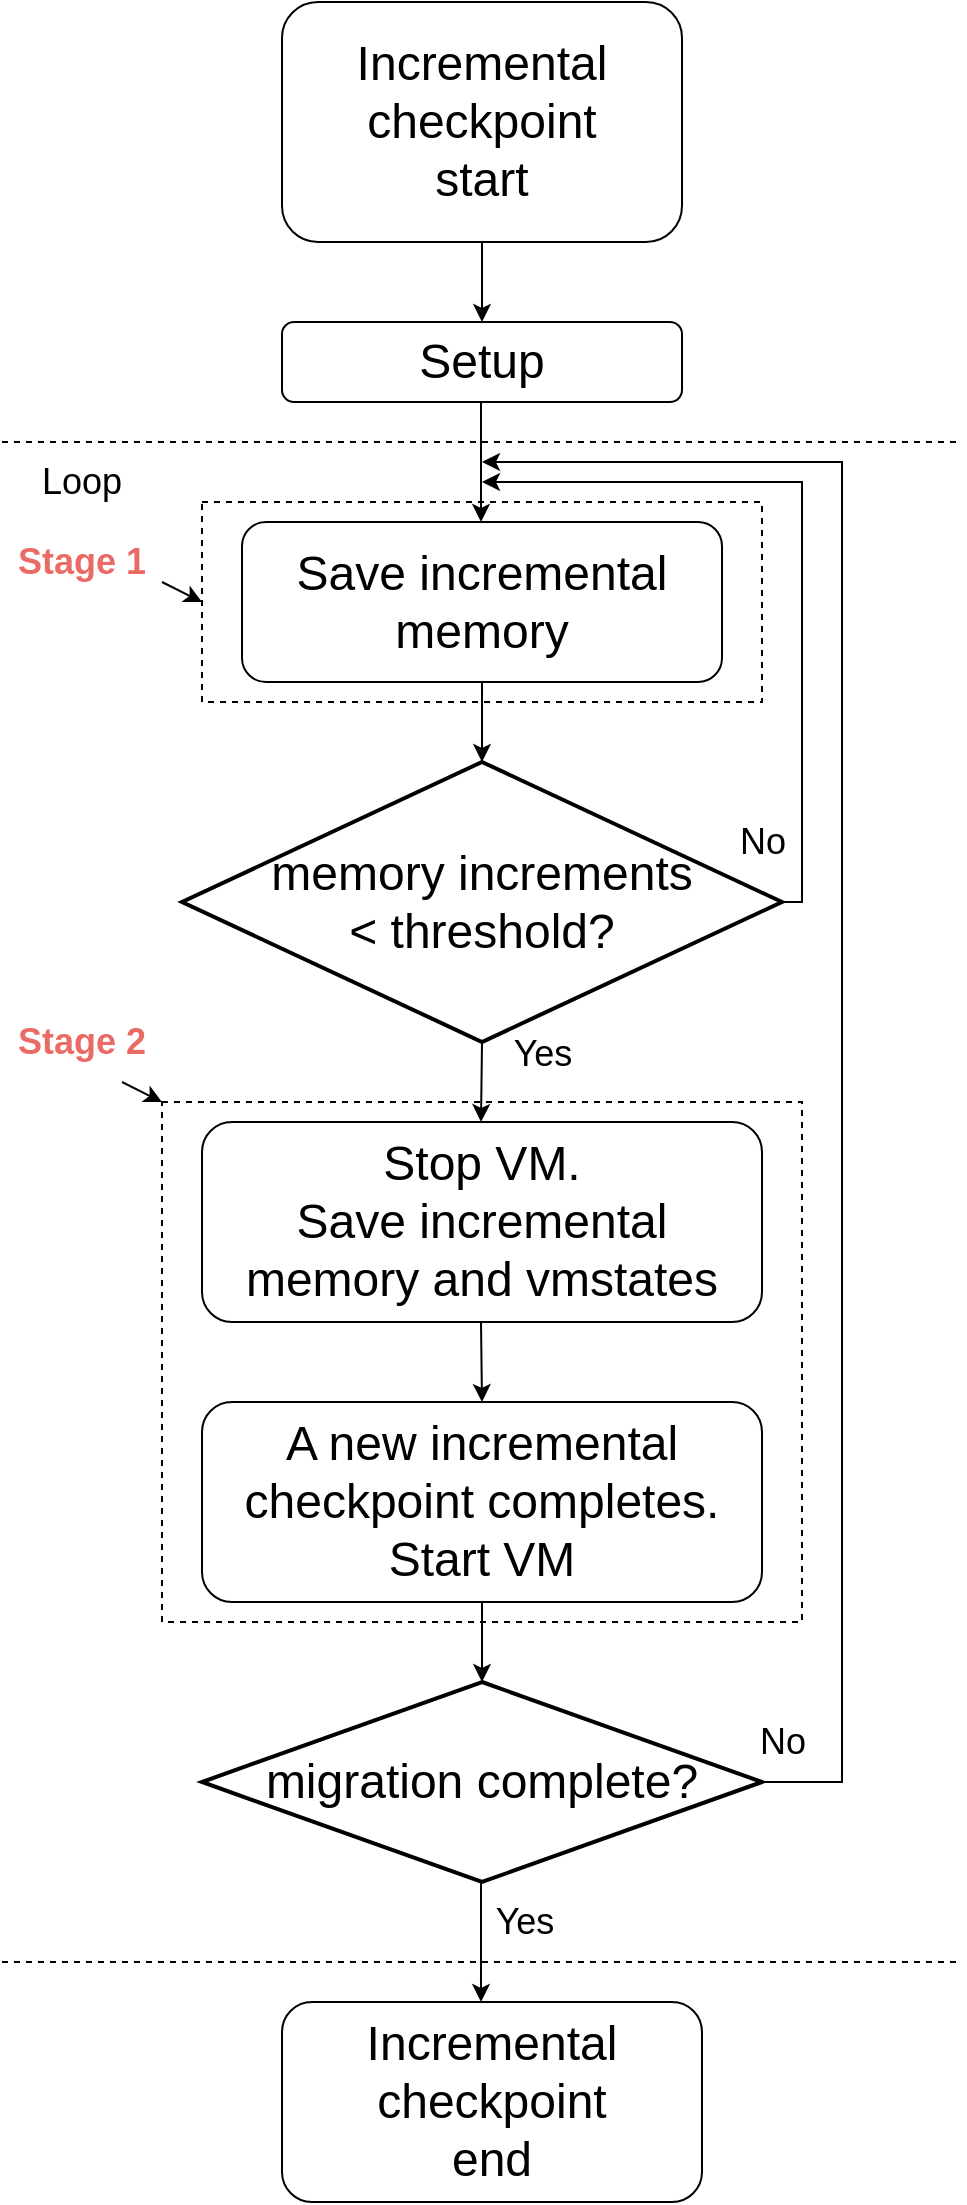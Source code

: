 <mxfile version="21.5.0" type="github">
  <diagram id="C5RBs43oDa-KdzZeNtuy" name="Page-1">
    <mxGraphModel dx="739" dy="470" grid="1" gridSize="10" guides="1" tooltips="1" connect="1" arrows="1" fold="1" page="1" pageScale="1" pageWidth="827" pageHeight="1169" math="0" shadow="0">
      <root>
        <mxCell id="WIyWlLk6GJQsqaUBKTNV-0" />
        <mxCell id="WIyWlLk6GJQsqaUBKTNV-1" parent="WIyWlLk6GJQsqaUBKTNV-0" />
        <mxCell id="QLr7s-B2L8XGsXLDNSKY-1" value="&lt;font style=&quot;font-size: 24px;&quot;&gt;Incremental&lt;br&gt;checkpoint&lt;br&gt;start&lt;/font&gt;" style="rounded=1;whiteSpace=wrap;html=1;" parent="WIyWlLk6GJQsqaUBKTNV-1" vertex="1">
          <mxGeometry x="300" y="60" width="200" height="120" as="geometry" />
        </mxCell>
        <mxCell id="QLr7s-B2L8XGsXLDNSKY-2" value="" style="endArrow=classic;html=1;rounded=0;exitX=0.5;exitY=1;exitDx=0;exitDy=0;entryX=0.5;entryY=0;entryDx=0;entryDy=0;" parent="WIyWlLk6GJQsqaUBKTNV-1" source="QLr7s-B2L8XGsXLDNSKY-1" target="QLr7s-B2L8XGsXLDNSKY-3" edge="1">
          <mxGeometry width="50" height="50" relative="1" as="geometry">
            <mxPoint x="390" y="260" as="sourcePoint" />
            <mxPoint x="400" y="170" as="targetPoint" />
          </mxGeometry>
        </mxCell>
        <mxCell id="QLr7s-B2L8XGsXLDNSKY-3" value="&lt;font style=&quot;font-size: 24px;&quot;&gt;Setup&lt;/font&gt;" style="rounded=1;whiteSpace=wrap;html=1;" parent="WIyWlLk6GJQsqaUBKTNV-1" vertex="1">
          <mxGeometry x="300" y="220" width="200" height="40" as="geometry" />
        </mxCell>
        <mxCell id="QLr7s-B2L8XGsXLDNSKY-4" value="" style="endArrow=classic;html=1;rounded=0;exitX=0.5;exitY=1;exitDx=0;exitDy=0;entryX=0.5;entryY=0;entryDx=0;entryDy=0;" parent="WIyWlLk6GJQsqaUBKTNV-1" edge="1">
          <mxGeometry width="50" height="50" relative="1" as="geometry">
            <mxPoint x="399.5" y="260" as="sourcePoint" />
            <mxPoint x="399.5" y="320" as="targetPoint" />
          </mxGeometry>
        </mxCell>
        <mxCell id="QLr7s-B2L8XGsXLDNSKY-5" value="&lt;font style=&quot;font-size: 24px;&quot;&gt;Save incremental memory&lt;/font&gt;" style="rounded=1;whiteSpace=wrap;html=1;" parent="WIyWlLk6GJQsqaUBKTNV-1" vertex="1">
          <mxGeometry x="280" y="320" width="240" height="80" as="geometry" />
        </mxCell>
        <mxCell id="QLr7s-B2L8XGsXLDNSKY-6" value="" style="endArrow=none;dashed=1;html=1;rounded=0;" parent="WIyWlLk6GJQsqaUBKTNV-1" edge="1">
          <mxGeometry width="50" height="50" relative="1" as="geometry">
            <mxPoint x="160" y="280" as="sourcePoint" />
            <mxPoint x="640" y="280" as="targetPoint" />
          </mxGeometry>
        </mxCell>
        <mxCell id="QLr7s-B2L8XGsXLDNSKY-7" value="" style="endArrow=classic;html=1;rounded=0;exitX=0.5;exitY=1;exitDx=0;exitDy=0;entryX=0.5;entryY=0;entryDx=0;entryDy=0;entryPerimeter=0;" parent="WIyWlLk6GJQsqaUBKTNV-1" edge="1" target="QLr7s-B2L8XGsXLDNSKY-8">
          <mxGeometry width="50" height="50" relative="1" as="geometry">
            <mxPoint x="400" y="400" as="sourcePoint" />
            <mxPoint x="400" y="460" as="targetPoint" />
          </mxGeometry>
        </mxCell>
        <mxCell id="QLr7s-B2L8XGsXLDNSKY-8" value="&lt;font style=&quot;font-size: 24px;&quot;&gt;memory increments&lt;br&gt;&amp;lt; threshold?&lt;/font&gt;" style="strokeWidth=2;html=1;shape=mxgraph.flowchart.decision;whiteSpace=wrap;" parent="WIyWlLk6GJQsqaUBKTNV-1" vertex="1">
          <mxGeometry x="250" y="440" width="300" height="140" as="geometry" />
        </mxCell>
        <mxCell id="QLr7s-B2L8XGsXLDNSKY-9" value="" style="endArrow=classic;html=1;rounded=0;" parent="WIyWlLk6GJQsqaUBKTNV-1" edge="1">
          <mxGeometry width="50" height="50" relative="1" as="geometry">
            <mxPoint x="550" y="510" as="sourcePoint" />
            <mxPoint x="400" y="300" as="targetPoint" />
            <Array as="points">
              <mxPoint x="560" y="510" />
              <mxPoint x="560" y="300" />
            </Array>
          </mxGeometry>
        </mxCell>
        <mxCell id="QLr7s-B2L8XGsXLDNSKY-10" value="&lt;font style=&quot;font-size: 18px;&quot;&gt;No&lt;/font&gt;" style="edgeLabel;html=1;align=center;verticalAlign=middle;resizable=0;points=[];" parent="QLr7s-B2L8XGsXLDNSKY-9" vertex="1" connectable="0">
          <mxGeometry x="-0.498" y="2" relative="1" as="geometry">
            <mxPoint x="-18" y="55" as="offset" />
          </mxGeometry>
        </mxCell>
        <mxCell id="QLr7s-B2L8XGsXLDNSKY-11" value="" style="endArrow=classic;html=1;rounded=0;entryX=0.5;entryY=0;entryDx=0;entryDy=0;" parent="WIyWlLk6GJQsqaUBKTNV-1" edge="1">
          <mxGeometry width="50" height="50" relative="1" as="geometry">
            <mxPoint x="400" y="580" as="sourcePoint" />
            <mxPoint x="399.5" y="620" as="targetPoint" />
          </mxGeometry>
        </mxCell>
        <mxCell id="QLr7s-B2L8XGsXLDNSKY-12" value="&lt;font style=&quot;font-size: 18px;&quot;&gt;Yes&lt;/font&gt;" style="edgeLabel;html=1;align=center;verticalAlign=middle;resizable=0;points=[];" parent="QLr7s-B2L8XGsXLDNSKY-11" vertex="1" connectable="0">
          <mxGeometry x="-0.533" y="1" relative="1" as="geometry">
            <mxPoint x="29" y="-4" as="offset" />
          </mxGeometry>
        </mxCell>
        <mxCell id="QLr7s-B2L8XGsXLDNSKY-13" value="&lt;font style=&quot;font-size: 24px;&quot;&gt;Stop VM.&lt;br&gt;Save incremental memory and vmstates&lt;/font&gt;" style="rounded=1;whiteSpace=wrap;html=1;" parent="WIyWlLk6GJQsqaUBKTNV-1" vertex="1">
          <mxGeometry x="260" y="620" width="280" height="100" as="geometry" />
        </mxCell>
        <mxCell id="QLr7s-B2L8XGsXLDNSKY-14" value="&lt;font style=&quot;font-size: 18px;&quot;&gt;Loop&lt;/font&gt;" style="text;html=1;strokeColor=none;fillColor=none;align=center;verticalAlign=middle;whiteSpace=wrap;rounded=0;" parent="WIyWlLk6GJQsqaUBKTNV-1" vertex="1">
          <mxGeometry x="160" y="280" width="80" height="40" as="geometry" />
        </mxCell>
        <mxCell id="QLr7s-B2L8XGsXLDNSKY-15" value="&lt;font color=&quot;#ea6b66&quot; style=&quot;font-size: 18px;&quot;&gt;&lt;b&gt;Stage 1&lt;/b&gt;&lt;/font&gt;" style="text;html=1;strokeColor=none;fillColor=none;align=center;verticalAlign=middle;whiteSpace=wrap;rounded=0;" parent="WIyWlLk6GJQsqaUBKTNV-1" vertex="1">
          <mxGeometry x="160" y="320" width="80" height="40" as="geometry" />
        </mxCell>
        <mxCell id="QLr7s-B2L8XGsXLDNSKY-16" value="&lt;font color=&quot;#ea6b66&quot; style=&quot;font-size: 18px;&quot;&gt;&lt;b&gt;Stage 2&lt;/b&gt;&lt;/font&gt;" style="text;html=1;strokeColor=none;fillColor=none;align=center;verticalAlign=middle;whiteSpace=wrap;rounded=0;" parent="WIyWlLk6GJQsqaUBKTNV-1" vertex="1">
          <mxGeometry x="160" y="560" width="80" height="40" as="geometry" />
        </mxCell>
        <mxCell id="QLr7s-B2L8XGsXLDNSKY-17" value="" style="endArrow=classic;html=1;rounded=0;entryX=0.5;entryY=0;entryDx=0;entryDy=0;" parent="WIyWlLk6GJQsqaUBKTNV-1" edge="1">
          <mxGeometry width="50" height="50" relative="1" as="geometry">
            <mxPoint x="400" y="860" as="sourcePoint" />
            <mxPoint x="400" y="900" as="targetPoint" />
          </mxGeometry>
        </mxCell>
        <mxCell id="QLr7s-B2L8XGsXLDNSKY-18" value="&lt;font style=&quot;font-size: 24px;&quot;&gt;migration complete?&lt;/font&gt;" style="strokeWidth=2;html=1;shape=mxgraph.flowchart.decision;whiteSpace=wrap;" parent="WIyWlLk6GJQsqaUBKTNV-1" vertex="1">
          <mxGeometry x="260" y="900" width="280" height="100" as="geometry" />
        </mxCell>
        <mxCell id="QLr7s-B2L8XGsXLDNSKY-19" value="" style="endArrow=classic;html=1;rounded=0;exitX=1;exitY=0.5;exitDx=0;exitDy=0;exitPerimeter=0;" parent="WIyWlLk6GJQsqaUBKTNV-1" source="QLr7s-B2L8XGsXLDNSKY-18" edge="1">
          <mxGeometry width="50" height="50" relative="1" as="geometry">
            <mxPoint x="520" y="500" as="sourcePoint" />
            <mxPoint x="400" y="290" as="targetPoint" />
            <Array as="points">
              <mxPoint x="580" y="950" />
              <mxPoint x="580" y="290" />
            </Array>
          </mxGeometry>
        </mxCell>
        <mxCell id="QLr7s-B2L8XGsXLDNSKY-20" value="&lt;font style=&quot;font-size: 18px;&quot;&gt;No&lt;/font&gt;" style="edgeLabel;html=1;align=center;verticalAlign=middle;resizable=0;points=[];" parent="QLr7s-B2L8XGsXLDNSKY-19" vertex="1" connectable="0">
          <mxGeometry x="-0.498" y="2" relative="1" as="geometry">
            <mxPoint x="-28" y="161" as="offset" />
          </mxGeometry>
        </mxCell>
        <mxCell id="QLr7s-B2L8XGsXLDNSKY-21" value="&lt;font style=&quot;font-size: 24px;&quot;&gt;A new incremental checkpoint completes.&lt;br&gt;Start VM&lt;/font&gt;" style="rounded=1;whiteSpace=wrap;html=1;" parent="WIyWlLk6GJQsqaUBKTNV-1" vertex="1">
          <mxGeometry x="260" y="760" width="280" height="100" as="geometry" />
        </mxCell>
        <mxCell id="QLr7s-B2L8XGsXLDNSKY-22" value="" style="endArrow=classic;html=1;rounded=0;exitX=0.5;exitY=1;exitDx=0;exitDy=0;" parent="WIyWlLk6GJQsqaUBKTNV-1" edge="1">
          <mxGeometry width="50" height="50" relative="1" as="geometry">
            <mxPoint x="399.5" y="720" as="sourcePoint" />
            <mxPoint x="400" y="760" as="targetPoint" />
          </mxGeometry>
        </mxCell>
        <mxCell id="QLr7s-B2L8XGsXLDNSKY-23" value="" style="endArrow=none;dashed=1;html=1;rounded=0;" parent="WIyWlLk6GJQsqaUBKTNV-1" edge="1">
          <mxGeometry width="50" height="50" relative="1" as="geometry">
            <mxPoint x="160" y="1040" as="sourcePoint" />
            <mxPoint x="640" y="1040" as="targetPoint" />
          </mxGeometry>
        </mxCell>
        <mxCell id="QLr7s-B2L8XGsXLDNSKY-24" value="" style="endArrow=classic;html=1;rounded=0;exitX=0.5;exitY=1;exitDx=0;exitDy=0;entryX=0.5;entryY=0;entryDx=0;entryDy=0;" parent="WIyWlLk6GJQsqaUBKTNV-1" edge="1">
          <mxGeometry width="50" height="50" relative="1" as="geometry">
            <mxPoint x="399.5" y="1000" as="sourcePoint" />
            <mxPoint x="399.5" y="1060" as="targetPoint" />
          </mxGeometry>
        </mxCell>
        <mxCell id="si9-2hU-RwWVkz6MFeK8-1" value="&lt;font style=&quot;font-size: 18px;&quot;&gt;Yes&lt;/font&gt;" style="edgeLabel;html=1;align=center;verticalAlign=middle;resizable=0;points=[];" vertex="1" connectable="0" parent="QLr7s-B2L8XGsXLDNSKY-24">
          <mxGeometry x="-0.496" relative="1" as="geometry">
            <mxPoint x="21" y="5" as="offset" />
          </mxGeometry>
        </mxCell>
        <mxCell id="QLr7s-B2L8XGsXLDNSKY-25" value="&lt;font style=&quot;&quot;&gt;&lt;font style=&quot;font-size: 24px;&quot;&gt;Incremental&lt;br&gt;checkpoint&lt;br&gt;end&lt;/font&gt;&lt;br&gt;&lt;/font&gt;" style="rounded=1;whiteSpace=wrap;html=1;" parent="WIyWlLk6GJQsqaUBKTNV-1" vertex="1">
          <mxGeometry x="300" y="1060" width="210" height="100" as="geometry" />
        </mxCell>
        <mxCell id="si9-2hU-RwWVkz6MFeK8-2" value="" style="rounded=0;whiteSpace=wrap;html=1;fillColor=none;dashed=1;" vertex="1" parent="WIyWlLk6GJQsqaUBKTNV-1">
          <mxGeometry x="260" y="310" width="280" height="100" as="geometry" />
        </mxCell>
        <mxCell id="si9-2hU-RwWVkz6MFeK8-3" value="" style="endArrow=classic;html=1;rounded=0;exitX=1;exitY=0.75;exitDx=0;exitDy=0;entryX=0;entryY=0.5;entryDx=0;entryDy=0;" edge="1" parent="WIyWlLk6GJQsqaUBKTNV-1" source="QLr7s-B2L8XGsXLDNSKY-15" target="si9-2hU-RwWVkz6MFeK8-2">
          <mxGeometry width="50" height="50" relative="1" as="geometry">
            <mxPoint x="360" y="470" as="sourcePoint" />
            <mxPoint x="410" y="420" as="targetPoint" />
          </mxGeometry>
        </mxCell>
        <mxCell id="si9-2hU-RwWVkz6MFeK8-4" value="" style="rounded=0;whiteSpace=wrap;html=1;fillColor=none;dashed=1;" vertex="1" parent="WIyWlLk6GJQsqaUBKTNV-1">
          <mxGeometry x="240" y="610" width="320" height="260" as="geometry" />
        </mxCell>
        <mxCell id="si9-2hU-RwWVkz6MFeK8-5" value="" style="endArrow=classic;html=1;rounded=0;exitX=0.75;exitY=1;exitDx=0;exitDy=0;entryX=0;entryY=0;entryDx=0;entryDy=0;" edge="1" parent="WIyWlLk6GJQsqaUBKTNV-1" source="QLr7s-B2L8XGsXLDNSKY-16" target="si9-2hU-RwWVkz6MFeK8-4">
          <mxGeometry width="50" height="50" relative="1" as="geometry">
            <mxPoint x="250" y="360" as="sourcePoint" />
            <mxPoint x="270" y="370" as="targetPoint" />
          </mxGeometry>
        </mxCell>
      </root>
    </mxGraphModel>
  </diagram>
</mxfile>
